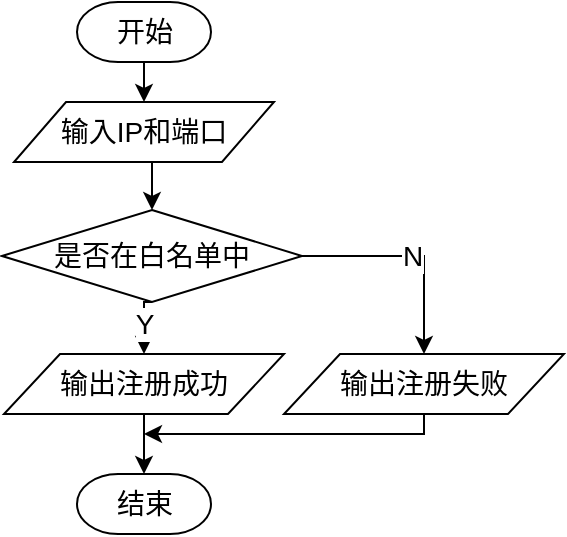<mxfile version="10.6.0" type="github"><diagram id="6a731a19-8d31-9384-78a2-239565b7b9f0" name="Page-1"><mxGraphModel dx="1007" dy="628" grid="1" gridSize="10" guides="1" tooltips="1" connect="1" arrows="1" fold="1" page="1" pageScale="1" pageWidth="1169" pageHeight="827" background="#ffffff" math="0" shadow="0"><root><mxCell id="0"/><mxCell id="1" parent="0"/><mxCell id="b0ZdyHu9Rvz4w-3HchTp-76" style="edgeStyle=orthogonalEdgeStyle;rounded=0;orthogonalLoop=1;jettySize=auto;html=1;exitX=0.5;exitY=1;exitDx=0;exitDy=0;entryX=0.5;entryY=0;entryDx=0;entryDy=0;entryPerimeter=0;fontSize=14;" edge="1" parent="1" source="b0ZdyHu9Rvz4w-3HchTp-64" target="b0ZdyHu9Rvz4w-3HchTp-66"><mxGeometry relative="1" as="geometry"/></mxCell><mxCell id="b0ZdyHu9Rvz4w-3HchTp-64" value="输入IP和端口" style="shape=parallelogram;perimeter=parallelogramPerimeter;whiteSpace=wrap;html=1;rounded=1;comic=0;arcSize=0;fontSize=14;" vertex="1" parent="1"><mxGeometry x="115" y="110" width="130" height="30" as="geometry"/></mxCell><mxCell id="b0ZdyHu9Rvz4w-3HchTp-77" value="Y" style="edgeStyle=orthogonalEdgeStyle;rounded=0;orthogonalLoop=1;jettySize=auto;html=1;exitX=0.5;exitY=1;exitDx=0;exitDy=0;exitPerimeter=0;entryX=0.5;entryY=0;entryDx=0;entryDy=0;fontSize=14;" edge="1" parent="1" source="b0ZdyHu9Rvz4w-3HchTp-66" target="b0ZdyHu9Rvz4w-3HchTp-67"><mxGeometry relative="1" as="geometry"/></mxCell><mxCell id="b0ZdyHu9Rvz4w-3HchTp-78" value="N" style="edgeStyle=orthogonalEdgeStyle;rounded=0;orthogonalLoop=1;jettySize=auto;html=1;exitX=1;exitY=0.5;exitDx=0;exitDy=0;exitPerimeter=0;fontSize=14;" edge="1" parent="1" source="b0ZdyHu9Rvz4w-3HchTp-66" target="b0ZdyHu9Rvz4w-3HchTp-68"><mxGeometry relative="1" as="geometry"/></mxCell><mxCell id="b0ZdyHu9Rvz4w-3HchTp-66" value="是否在白名单中" style="strokeWidth=1;html=1;shape=mxgraph.flowchart.decision;whiteSpace=wrap;rounded=1;comic=0;fontSize=14;spacing=2;" vertex="1" parent="1"><mxGeometry x="109" y="164" width="150" height="46" as="geometry"/></mxCell><mxCell id="b0ZdyHu9Rvz4w-3HchTp-82" style="edgeStyle=orthogonalEdgeStyle;rounded=0;orthogonalLoop=1;jettySize=auto;html=1;exitX=0.5;exitY=1;exitDx=0;exitDy=0;fontSize=14;" edge="1" parent="1" source="b0ZdyHu9Rvz4w-3HchTp-67" target="b0ZdyHu9Rvz4w-3HchTp-79"><mxGeometry relative="1" as="geometry"/></mxCell><mxCell id="b0ZdyHu9Rvz4w-3HchTp-67" value="输出注册成功" style="shape=parallelogram;perimeter=parallelogramPerimeter;whiteSpace=wrap;html=1;rounded=1;comic=0;arcSize=0;fontSize=14;" vertex="1" parent="1"><mxGeometry x="110" y="236" width="140" height="30" as="geometry"/></mxCell><mxCell id="b0ZdyHu9Rvz4w-3HchTp-83" style="edgeStyle=orthogonalEdgeStyle;rounded=0;orthogonalLoop=1;jettySize=auto;html=1;exitX=0.5;exitY=1;exitDx=0;exitDy=0;fontSize=14;" edge="1" parent="1" source="b0ZdyHu9Rvz4w-3HchTp-68"><mxGeometry relative="1" as="geometry"><mxPoint x="180" y="276" as="targetPoint"/><Array as="points"><mxPoint x="320" y="276"/></Array></mxGeometry></mxCell><mxCell id="b0ZdyHu9Rvz4w-3HchTp-68" value="输出注册失败" style="shape=parallelogram;perimeter=parallelogramPerimeter;whiteSpace=wrap;html=1;rounded=1;comic=0;arcSize=0;fontSize=14;" vertex="1" parent="1"><mxGeometry x="250" y="236" width="140" height="30" as="geometry"/></mxCell><mxCell id="b0ZdyHu9Rvz4w-3HchTp-73" style="edgeStyle=orthogonalEdgeStyle;rounded=0;orthogonalLoop=1;jettySize=auto;html=1;exitX=0.5;exitY=1;exitDx=0;exitDy=0;exitPerimeter=0;entryX=0.5;entryY=0;entryDx=0;entryDy=0;fontSize=14;" edge="1" parent="1" source="b0ZdyHu9Rvz4w-3HchTp-72" target="b0ZdyHu9Rvz4w-3HchTp-64"><mxGeometry relative="1" as="geometry"/></mxCell><mxCell id="b0ZdyHu9Rvz4w-3HchTp-72" value="开始" style="strokeWidth=1;html=1;shape=mxgraph.flowchart.terminator;whiteSpace=wrap;rounded=1;comic=0;fontSize=14;" vertex="1" parent="1"><mxGeometry x="146.5" y="60" width="67" height="30" as="geometry"/></mxCell><mxCell id="b0ZdyHu9Rvz4w-3HchTp-79" value="结束" style="strokeWidth=1;html=1;shape=mxgraph.flowchart.terminator;whiteSpace=wrap;rounded=1;comic=0;fontSize=14;" vertex="1" parent="1"><mxGeometry x="146.5" y="296" width="67" height="30" as="geometry"/></mxCell></root></mxGraphModel></diagram></mxfile>